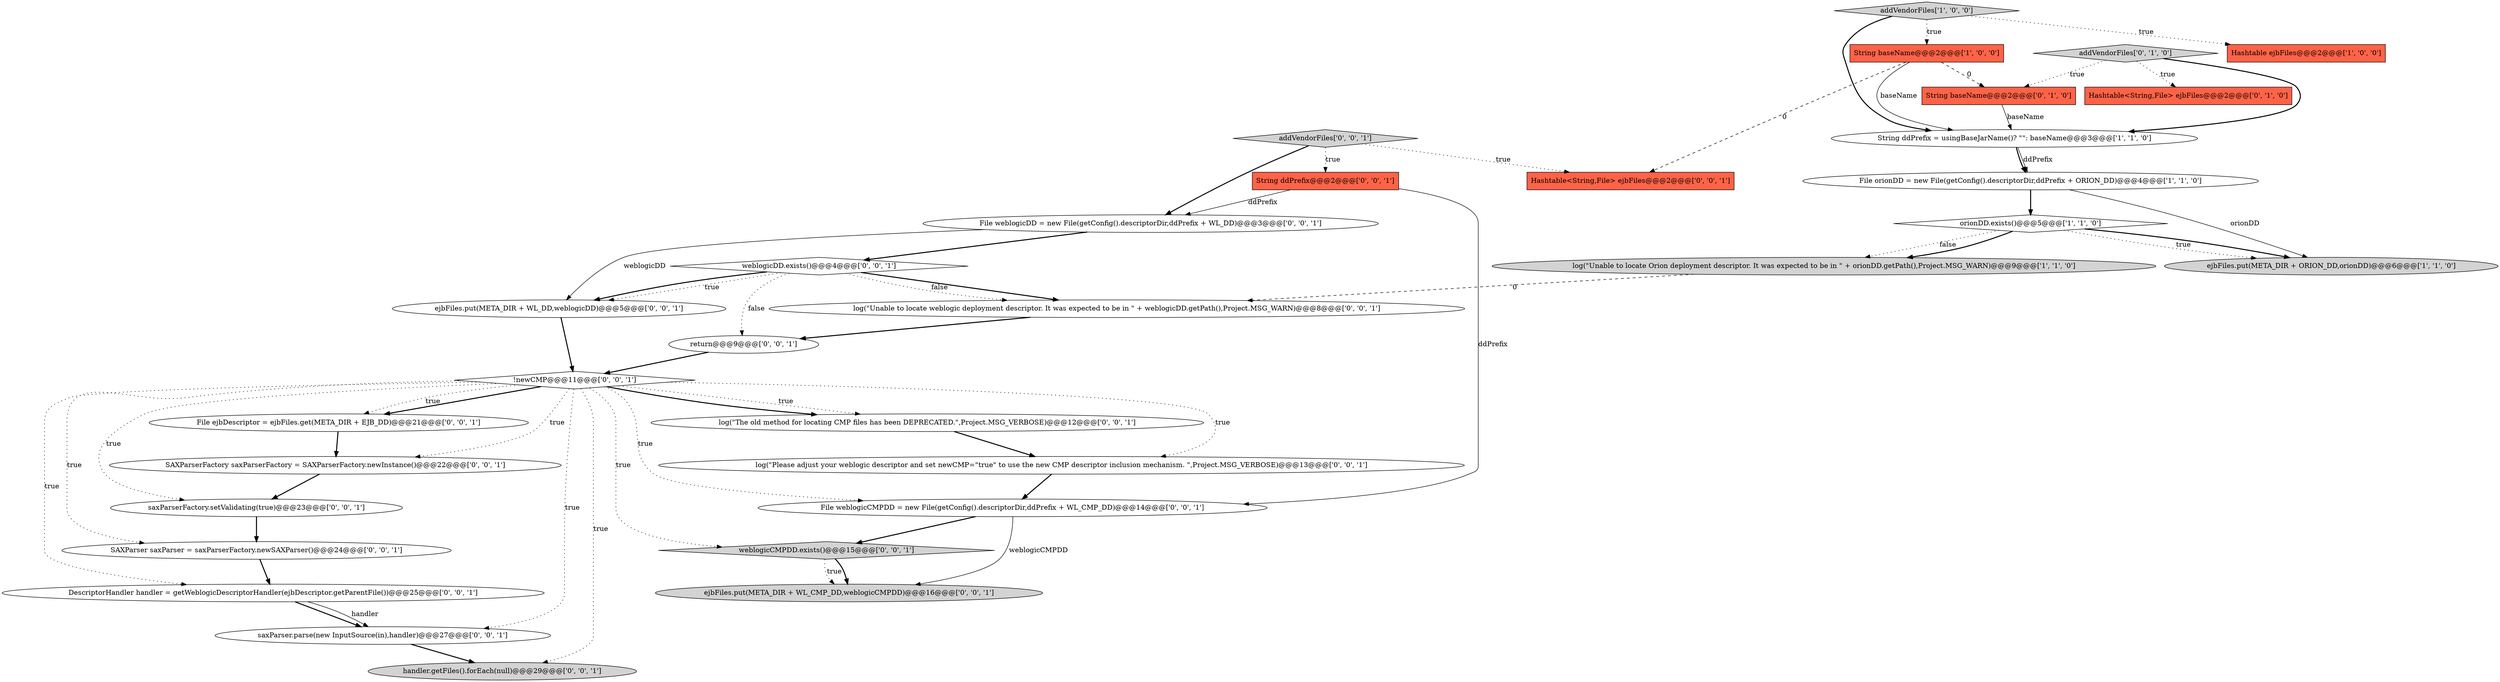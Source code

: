 digraph {
14 [style = filled, label = "File weblogicDD = new File(getConfig().descriptorDir,ddPrefix + WL_DD)@@@3@@@['0', '0', '1']", fillcolor = white, shape = ellipse image = "AAA0AAABBB3BBB"];
7 [style = filled, label = "File orionDD = new File(getConfig().descriptorDir,ddPrefix + ORION_DD)@@@4@@@['1', '1', '0']", fillcolor = white, shape = ellipse image = "AAA0AAABBB1BBB"];
24 [style = filled, label = "addVendorFiles['0', '0', '1']", fillcolor = lightgray, shape = diamond image = "AAA0AAABBB3BBB"];
8 [style = filled, label = "addVendorFiles['0', '1', '0']", fillcolor = lightgray, shape = diamond image = "AAA0AAABBB2BBB"];
21 [style = filled, label = "log(\"The old method for locating CMP files has been DEPRECATED.\",Project.MSG_VERBOSE)@@@12@@@['0', '0', '1']", fillcolor = white, shape = ellipse image = "AAA0AAABBB3BBB"];
22 [style = filled, label = "saxParserFactory.setValidating(true)@@@23@@@['0', '0', '1']", fillcolor = white, shape = ellipse image = "AAA0AAABBB3BBB"];
9 [style = filled, label = "Hashtable<String,File> ejbFiles@@@2@@@['0', '1', '0']", fillcolor = tomato, shape = box image = "AAA0AAABBB2BBB"];
17 [style = filled, label = "saxParser.parse(new InputSource(in),handler)@@@27@@@['0', '0', '1']", fillcolor = white, shape = ellipse image = "AAA0AAABBB3BBB"];
20 [style = filled, label = "!newCMP@@@11@@@['0', '0', '1']", fillcolor = white, shape = diamond image = "AAA0AAABBB3BBB"];
19 [style = filled, label = "DescriptorHandler handler = getWeblogicDescriptorHandler(ejbDescriptor.getParentFile())@@@25@@@['0', '0', '1']", fillcolor = white, shape = ellipse image = "AAA0AAABBB3BBB"];
2 [style = filled, label = "addVendorFiles['1', '0', '0']", fillcolor = lightgray, shape = diamond image = "AAA0AAABBB1BBB"];
28 [style = filled, label = "ejbFiles.put(META_DIR + WL_DD,weblogicDD)@@@5@@@['0', '0', '1']", fillcolor = white, shape = ellipse image = "AAA0AAABBB3BBB"];
29 [style = filled, label = "SAXParser saxParser = saxParserFactory.newSAXParser()@@@24@@@['0', '0', '1']", fillcolor = white, shape = ellipse image = "AAA0AAABBB3BBB"];
31 [style = filled, label = "File ejbDescriptor = ejbFiles.get(META_DIR + EJB_DD)@@@21@@@['0', '0', '1']", fillcolor = white, shape = ellipse image = "AAA0AAABBB3BBB"];
4 [style = filled, label = "String ddPrefix = usingBaseJarName()? \"\": baseName@@@3@@@['1', '1', '0']", fillcolor = white, shape = ellipse image = "AAA0AAABBB1BBB"];
18 [style = filled, label = "log(\"Please adjust your weblogic descriptor and set newCMP=\"true\" to use the new CMP descriptor inclusion mechanism. \",Project.MSG_VERBOSE)@@@13@@@['0', '0', '1']", fillcolor = white, shape = ellipse image = "AAA0AAABBB3BBB"];
11 [style = filled, label = "weblogicCMPDD.exists()@@@15@@@['0', '0', '1']", fillcolor = lightgray, shape = diamond image = "AAA0AAABBB3BBB"];
1 [style = filled, label = "ejbFiles.put(META_DIR + ORION_DD,orionDD)@@@6@@@['1', '1', '0']", fillcolor = lightgray, shape = ellipse image = "AAA0AAABBB1BBB"];
13 [style = filled, label = "log(\"Unable to locate weblogic deployment descriptor. It was expected to be in \" + weblogicDD.getPath(),Project.MSG_WARN)@@@8@@@['0', '0', '1']", fillcolor = white, shape = ellipse image = "AAA0AAABBB3BBB"];
30 [style = filled, label = "weblogicDD.exists()@@@4@@@['0', '0', '1']", fillcolor = white, shape = diamond image = "AAA0AAABBB3BBB"];
3 [style = filled, label = "String baseName@@@2@@@['1', '0', '0']", fillcolor = tomato, shape = box image = "AAA1AAABBB1BBB"];
6 [style = filled, label = "orionDD.exists()@@@5@@@['1', '1', '0']", fillcolor = white, shape = diamond image = "AAA0AAABBB1BBB"];
0 [style = filled, label = "Hashtable ejbFiles@@@2@@@['1', '0', '0']", fillcolor = tomato, shape = box image = "AAA0AAABBB1BBB"];
12 [style = filled, label = "ejbFiles.put(META_DIR + WL_CMP_DD,weblogicCMPDD)@@@16@@@['0', '0', '1']", fillcolor = lightgray, shape = ellipse image = "AAA0AAABBB3BBB"];
25 [style = filled, label = "SAXParserFactory saxParserFactory = SAXParserFactory.newInstance()@@@22@@@['0', '0', '1']", fillcolor = white, shape = ellipse image = "AAA0AAABBB3BBB"];
27 [style = filled, label = "handler.getFiles().forEach(null)@@@29@@@['0', '0', '1']", fillcolor = lightgray, shape = ellipse image = "AAA0AAABBB3BBB"];
5 [style = filled, label = "log(\"Unable to locate Orion deployment descriptor. It was expected to be in \" + orionDD.getPath(),Project.MSG_WARN)@@@9@@@['1', '1', '0']", fillcolor = lightgray, shape = ellipse image = "AAA0AAABBB1BBB"];
26 [style = filled, label = "Hashtable<String,File> ejbFiles@@@2@@@['0', '0', '1']", fillcolor = tomato, shape = box image = "AAA0AAABBB3BBB"];
16 [style = filled, label = "return@@@9@@@['0', '0', '1']", fillcolor = white, shape = ellipse image = "AAA0AAABBB3BBB"];
23 [style = filled, label = "File weblogicCMPDD = new File(getConfig().descriptorDir,ddPrefix + WL_CMP_DD)@@@14@@@['0', '0', '1']", fillcolor = white, shape = ellipse image = "AAA0AAABBB3BBB"];
15 [style = filled, label = "String ddPrefix@@@2@@@['0', '0', '1']", fillcolor = tomato, shape = box image = "AAA0AAABBB3BBB"];
10 [style = filled, label = "String baseName@@@2@@@['0', '1', '0']", fillcolor = tomato, shape = box image = "AAA1AAABBB2BBB"];
2->3 [style = dotted, label="true"];
5->13 [style = dashed, label="0"];
6->5 [style = dotted, label="false"];
31->25 [style = bold, label=""];
30->13 [style = bold, label=""];
2->0 [style = dotted, label="true"];
14->30 [style = bold, label=""];
18->23 [style = bold, label=""];
20->11 [style = dotted, label="true"];
3->4 [style = solid, label="baseName"];
25->22 [style = bold, label=""];
28->20 [style = bold, label=""];
30->16 [style = dotted, label="false"];
3->26 [style = dashed, label="0"];
20->17 [style = dotted, label="true"];
20->25 [style = dotted, label="true"];
11->12 [style = dotted, label="true"];
6->1 [style = dotted, label="true"];
22->29 [style = bold, label=""];
20->27 [style = dotted, label="true"];
11->12 [style = bold, label=""];
20->31 [style = bold, label=""];
19->17 [style = bold, label=""];
20->21 [style = dotted, label="true"];
8->10 [style = dotted, label="true"];
2->4 [style = bold, label=""];
30->13 [style = dotted, label="false"];
13->16 [style = bold, label=""];
21->18 [style = bold, label=""];
4->7 [style = bold, label=""];
24->14 [style = bold, label=""];
20->21 [style = bold, label=""];
6->1 [style = bold, label=""];
6->5 [style = bold, label=""];
30->28 [style = bold, label=""];
29->19 [style = bold, label=""];
20->29 [style = dotted, label="true"];
24->26 [style = dotted, label="true"];
4->7 [style = solid, label="ddPrefix"];
19->17 [style = solid, label="handler"];
20->31 [style = dotted, label="true"];
7->6 [style = bold, label=""];
20->23 [style = dotted, label="true"];
24->15 [style = dotted, label="true"];
20->18 [style = dotted, label="true"];
15->14 [style = solid, label="ddPrefix"];
20->19 [style = dotted, label="true"];
3->10 [style = dashed, label="0"];
20->22 [style = dotted, label="true"];
8->9 [style = dotted, label="true"];
8->4 [style = bold, label=""];
7->1 [style = solid, label="orionDD"];
23->11 [style = bold, label=""];
17->27 [style = bold, label=""];
30->28 [style = dotted, label="true"];
23->12 [style = solid, label="weblogicCMPDD"];
16->20 [style = bold, label=""];
10->4 [style = solid, label="baseName"];
14->28 [style = solid, label="weblogicDD"];
15->23 [style = solid, label="ddPrefix"];
}
